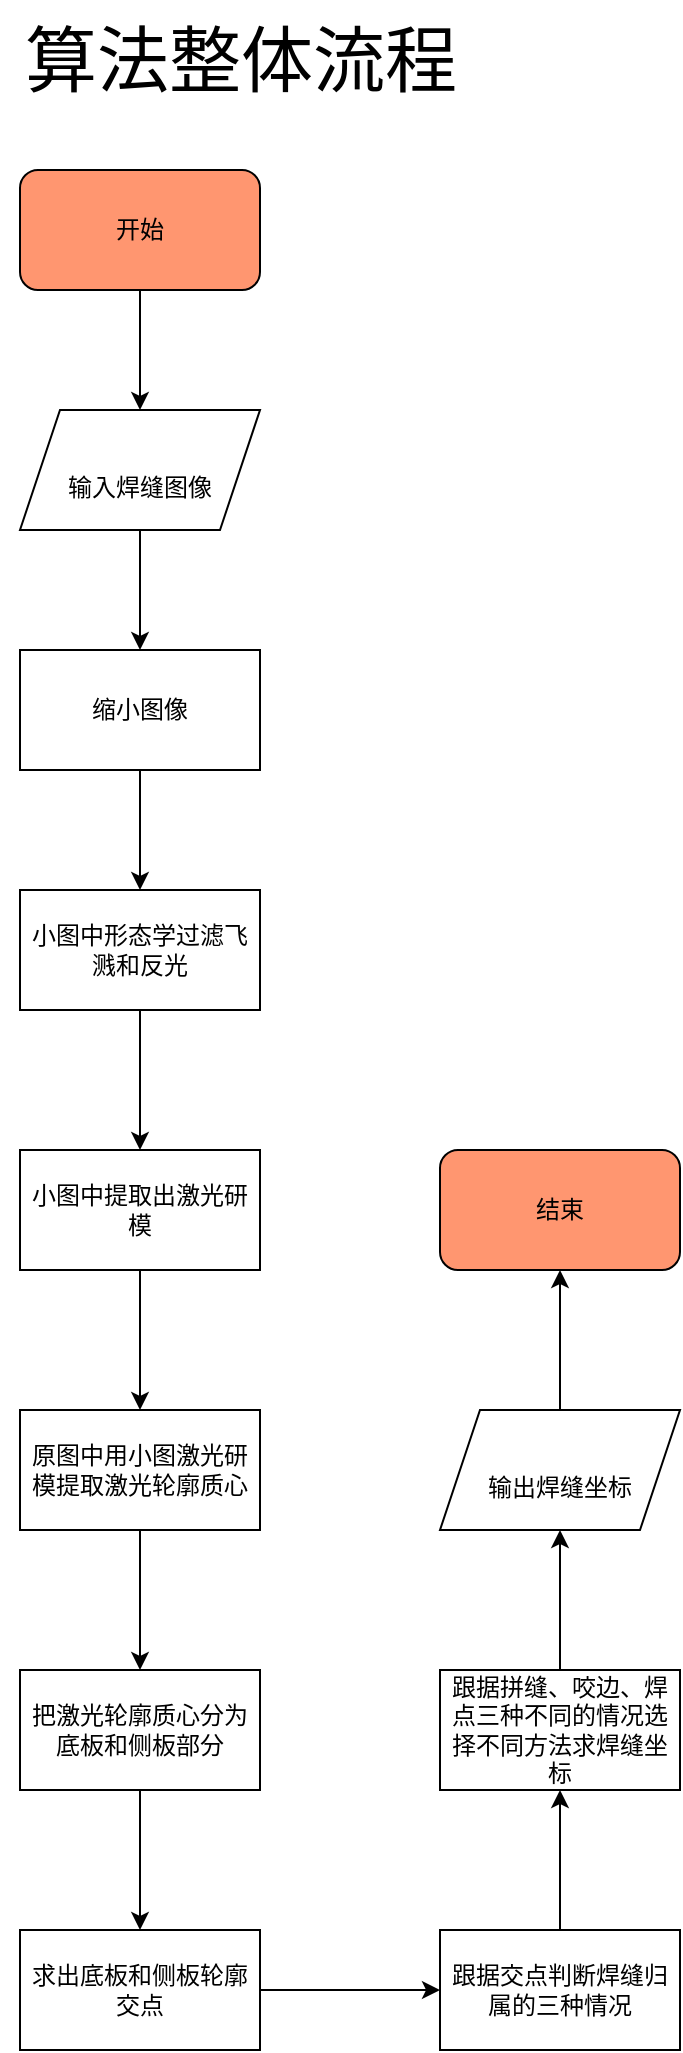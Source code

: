 <mxfile version="20.8.15" type="github">
  <diagram name="第 1 页" id="PKyztCgwDe3GpNEwCawm">
    <mxGraphModel dx="1290" dy="581" grid="1" gridSize="10" guides="1" tooltips="1" connect="1" arrows="1" fold="1" page="1" pageScale="1" pageWidth="827" pageHeight="1169" math="0" shadow="0">
      <root>
        <mxCell id="0" />
        <mxCell id="1" parent="0" />
        <mxCell id="Ekd7SgaX7OzpnDu7vkai-6" style="edgeStyle=orthogonalEdgeStyle;rounded=0;orthogonalLoop=1;jettySize=auto;html=1;entryX=0.5;entryY=0;entryDx=0;entryDy=0;fontSize=12;" edge="1" parent="1" source="Ekd7SgaX7OzpnDu7vkai-1" target="Ekd7SgaX7OzpnDu7vkai-4">
          <mxGeometry relative="1" as="geometry" />
        </mxCell>
        <mxCell id="Ekd7SgaX7OzpnDu7vkai-1" value="开始" style="rounded=1;whiteSpace=wrap;html=1;fillColor=#FF9670;" vertex="1" parent="1">
          <mxGeometry x="240" y="115" width="120" height="60" as="geometry" />
        </mxCell>
        <mxCell id="Ekd7SgaX7OzpnDu7vkai-2" value="&lt;font style=&quot;font-size: 36px;&quot;&gt;算法整体流程&lt;/font&gt;" style="text;html=1;align=center;verticalAlign=middle;resizable=0;points=[];autosize=1;strokeColor=none;fillColor=none;" vertex="1" parent="1">
          <mxGeometry x="230" y="30" width="240" height="60" as="geometry" />
        </mxCell>
        <mxCell id="Ekd7SgaX7OzpnDu7vkai-9" value="" style="edgeStyle=orthogonalEdgeStyle;rounded=0;orthogonalLoop=1;jettySize=auto;html=1;fontSize=12;" edge="1" parent="1" source="Ekd7SgaX7OzpnDu7vkai-4" target="Ekd7SgaX7OzpnDu7vkai-7">
          <mxGeometry relative="1" as="geometry" />
        </mxCell>
        <mxCell id="Ekd7SgaX7OzpnDu7vkai-4" value="&lt;font style=&quot;font-size: 12px;&quot;&gt;输入焊缝图像&lt;/font&gt;" style="shape=parallelogram;perimeter=parallelogramPerimeter;whiteSpace=wrap;html=1;fixedSize=1;fontSize=36;fillColor=#FFFFFF;" vertex="1" parent="1">
          <mxGeometry x="240" y="235" width="120" height="60" as="geometry" />
        </mxCell>
        <mxCell id="Ekd7SgaX7OzpnDu7vkai-11" value="" style="edgeStyle=orthogonalEdgeStyle;rounded=0;orthogonalLoop=1;jettySize=auto;html=1;fontSize=12;" edge="1" parent="1" source="Ekd7SgaX7OzpnDu7vkai-7" target="Ekd7SgaX7OzpnDu7vkai-10">
          <mxGeometry relative="1" as="geometry" />
        </mxCell>
        <mxCell id="Ekd7SgaX7OzpnDu7vkai-7" value="缩小图像" style="rounded=0;whiteSpace=wrap;html=1;fontSize=12;fillColor=#FFFFFF;" vertex="1" parent="1">
          <mxGeometry x="240" y="355" width="120" height="60" as="geometry" />
        </mxCell>
        <mxCell id="Ekd7SgaX7OzpnDu7vkai-13" value="" style="edgeStyle=orthogonalEdgeStyle;rounded=0;orthogonalLoop=1;jettySize=auto;html=1;fontSize=12;" edge="1" parent="1" source="Ekd7SgaX7OzpnDu7vkai-10" target="Ekd7SgaX7OzpnDu7vkai-12">
          <mxGeometry relative="1" as="geometry" />
        </mxCell>
        <mxCell id="Ekd7SgaX7OzpnDu7vkai-10" value="小图中形态学过滤飞溅和反光" style="rounded=0;whiteSpace=wrap;html=1;fontSize=12;fillColor=#FFFFFF;" vertex="1" parent="1">
          <mxGeometry x="240" y="475" width="120" height="60" as="geometry" />
        </mxCell>
        <mxCell id="Ekd7SgaX7OzpnDu7vkai-15" value="" style="edgeStyle=orthogonalEdgeStyle;rounded=0;orthogonalLoop=1;jettySize=auto;html=1;fontSize=12;" edge="1" parent="1" source="Ekd7SgaX7OzpnDu7vkai-12" target="Ekd7SgaX7OzpnDu7vkai-14">
          <mxGeometry relative="1" as="geometry" />
        </mxCell>
        <mxCell id="Ekd7SgaX7OzpnDu7vkai-12" value="小图中提取出激光研模" style="rounded=0;whiteSpace=wrap;html=1;fontSize=12;fillColor=#FFFFFF;" vertex="1" parent="1">
          <mxGeometry x="240" y="605" width="120" height="60" as="geometry" />
        </mxCell>
        <mxCell id="Ekd7SgaX7OzpnDu7vkai-17" value="" style="edgeStyle=orthogonalEdgeStyle;rounded=0;orthogonalLoop=1;jettySize=auto;html=1;fontSize=12;" edge="1" parent="1" source="Ekd7SgaX7OzpnDu7vkai-14" target="Ekd7SgaX7OzpnDu7vkai-16">
          <mxGeometry relative="1" as="geometry" />
        </mxCell>
        <mxCell id="Ekd7SgaX7OzpnDu7vkai-14" value="原图中用小图激光研模提取激光轮廓质心" style="rounded=0;whiteSpace=wrap;html=1;fontSize=12;fillColor=#FFFFFF;" vertex="1" parent="1">
          <mxGeometry x="240" y="735" width="120" height="60" as="geometry" />
        </mxCell>
        <mxCell id="Ekd7SgaX7OzpnDu7vkai-19" value="" style="edgeStyle=orthogonalEdgeStyle;rounded=0;orthogonalLoop=1;jettySize=auto;html=1;fontSize=12;" edge="1" parent="1" source="Ekd7SgaX7OzpnDu7vkai-16" target="Ekd7SgaX7OzpnDu7vkai-18">
          <mxGeometry relative="1" as="geometry" />
        </mxCell>
        <mxCell id="Ekd7SgaX7OzpnDu7vkai-16" value="把激光轮廓质心分为底板和侧板部分" style="rounded=0;whiteSpace=wrap;html=1;fontSize=12;fillColor=#FFFFFF;" vertex="1" parent="1">
          <mxGeometry x="240" y="865" width="120" height="60" as="geometry" />
        </mxCell>
        <mxCell id="Ekd7SgaX7OzpnDu7vkai-22" value="" style="edgeStyle=orthogonalEdgeStyle;rounded=0;orthogonalLoop=1;jettySize=auto;html=1;fontSize=12;" edge="1" parent="1" source="Ekd7SgaX7OzpnDu7vkai-18" target="Ekd7SgaX7OzpnDu7vkai-21">
          <mxGeometry relative="1" as="geometry" />
        </mxCell>
        <mxCell id="Ekd7SgaX7OzpnDu7vkai-18" value="求出底板和侧板轮廓交点" style="rounded=0;whiteSpace=wrap;html=1;fontSize=12;fillColor=#FFFFFF;" vertex="1" parent="1">
          <mxGeometry x="240" y="995" width="120" height="60" as="geometry" />
        </mxCell>
        <mxCell id="Ekd7SgaX7OzpnDu7vkai-26" value="" style="edgeStyle=orthogonalEdgeStyle;rounded=0;orthogonalLoop=1;jettySize=auto;html=1;fontSize=12;" edge="1" parent="1" source="Ekd7SgaX7OzpnDu7vkai-21" target="Ekd7SgaX7OzpnDu7vkai-24">
          <mxGeometry relative="1" as="geometry" />
        </mxCell>
        <mxCell id="Ekd7SgaX7OzpnDu7vkai-21" value="跟据交点判断焊缝归属的三种情况" style="rounded=0;whiteSpace=wrap;html=1;fontSize=12;fillColor=#FFFFFF;" vertex="1" parent="1">
          <mxGeometry x="450" y="995" width="120" height="60" as="geometry" />
        </mxCell>
        <mxCell id="Ekd7SgaX7OzpnDu7vkai-28" value="" style="edgeStyle=orthogonalEdgeStyle;rounded=0;orthogonalLoop=1;jettySize=auto;html=1;fontSize=12;" edge="1" parent="1" source="Ekd7SgaX7OzpnDu7vkai-24" target="Ekd7SgaX7OzpnDu7vkai-27">
          <mxGeometry relative="1" as="geometry" />
        </mxCell>
        <mxCell id="Ekd7SgaX7OzpnDu7vkai-24" value="跟据拼缝、咬边、焊点三种不同的情况选择不同方法求焊缝坐标" style="rounded=0;whiteSpace=wrap;html=1;fontSize=12;fillColor=#FFFFFF;" vertex="1" parent="1">
          <mxGeometry x="450" y="865" width="120" height="60" as="geometry" />
        </mxCell>
        <mxCell id="Ekd7SgaX7OzpnDu7vkai-30" value="" style="edgeStyle=orthogonalEdgeStyle;rounded=0;orthogonalLoop=1;jettySize=auto;html=1;fontSize=12;" edge="1" parent="1" source="Ekd7SgaX7OzpnDu7vkai-27" target="Ekd7SgaX7OzpnDu7vkai-29">
          <mxGeometry relative="1" as="geometry" />
        </mxCell>
        <mxCell id="Ekd7SgaX7OzpnDu7vkai-27" value="&lt;font style=&quot;font-size: 12px;&quot;&gt;输出焊缝坐标&lt;/font&gt;" style="shape=parallelogram;perimeter=parallelogramPerimeter;whiteSpace=wrap;html=1;fixedSize=1;fontSize=36;fillColor=#FFFFFF;" vertex="1" parent="1">
          <mxGeometry x="450" y="735" width="120" height="60" as="geometry" />
        </mxCell>
        <mxCell id="Ekd7SgaX7OzpnDu7vkai-29" value="结束" style="rounded=1;whiteSpace=wrap;html=1;fillColor=#FF9670;" vertex="1" parent="1">
          <mxGeometry x="450" y="605" width="120" height="60" as="geometry" />
        </mxCell>
      </root>
    </mxGraphModel>
  </diagram>
</mxfile>
